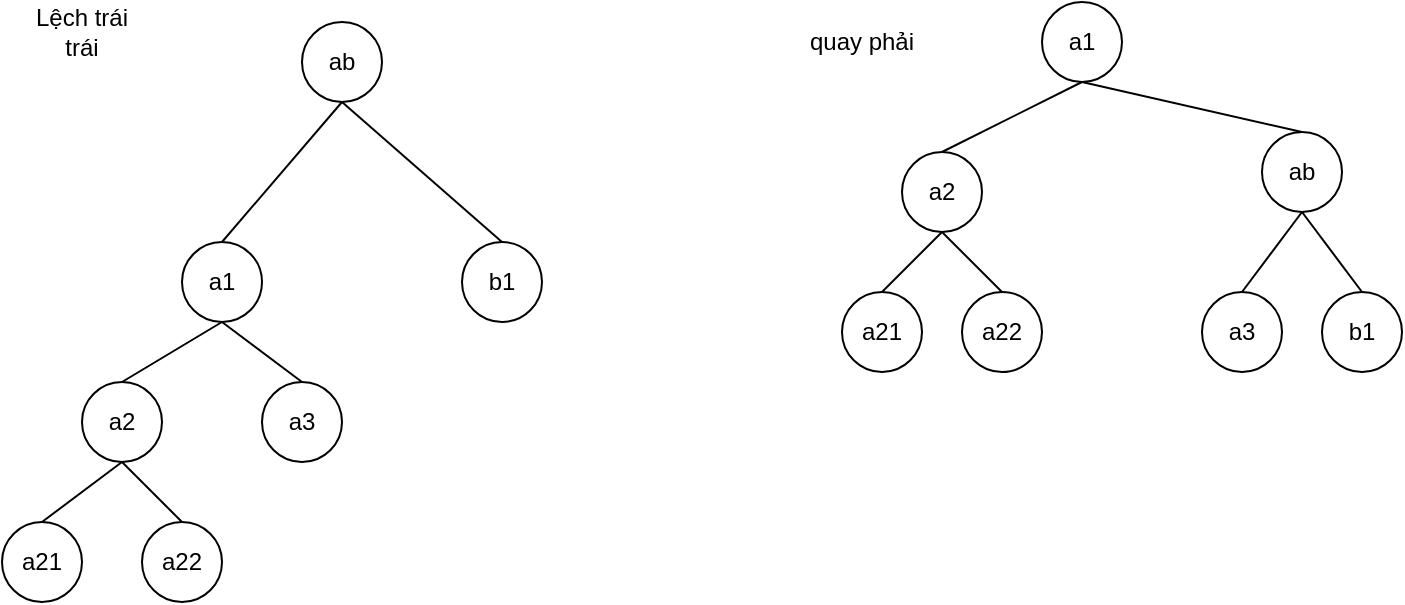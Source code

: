 <mxfile version="24.6.4" type="github">
  <diagram name="Trang-1" id="2DYWAN5hthaWt-I_ADUZ">
    <mxGraphModel dx="1880" dy="1126" grid="1" gridSize="10" guides="1" tooltips="1" connect="1" arrows="1" fold="1" page="0" pageScale="1" pageWidth="827" pageHeight="1169" math="0" shadow="0">
      <root>
        <mxCell id="0" />
        <mxCell id="1" parent="0" />
        <mxCell id="c82SJm1BQEb7knvldoy7-1" value="ab" style="ellipse;whiteSpace=wrap;html=1;aspect=fixed;" vertex="1" parent="1">
          <mxGeometry x="-110" y="-290" width="40" height="40" as="geometry" />
        </mxCell>
        <mxCell id="c82SJm1BQEb7knvldoy7-4" value="a1" style="ellipse;whiteSpace=wrap;html=1;aspect=fixed;" vertex="1" parent="1">
          <mxGeometry x="-170" y="-180" width="40" height="40" as="geometry" />
        </mxCell>
        <mxCell id="c82SJm1BQEb7knvldoy7-7" value="b1" style="ellipse;whiteSpace=wrap;html=1;aspect=fixed;" vertex="1" parent="1">
          <mxGeometry x="-30" y="-180" width="40" height="40" as="geometry" />
        </mxCell>
        <mxCell id="c82SJm1BQEb7knvldoy7-9" value="" style="endArrow=none;html=1;rounded=0;exitX=0.5;exitY=1;exitDx=0;exitDy=0;entryX=0.5;entryY=0;entryDx=0;entryDy=0;" edge="1" parent="1" source="c82SJm1BQEb7knvldoy7-1" target="c82SJm1BQEb7knvldoy7-7">
          <mxGeometry width="50" height="50" relative="1" as="geometry">
            <mxPoint x="-20" y="-130" as="sourcePoint" />
            <mxPoint x="30" y="-180" as="targetPoint" />
          </mxGeometry>
        </mxCell>
        <mxCell id="c82SJm1BQEb7knvldoy7-10" value="" style="endArrow=none;html=1;rounded=0;exitX=0.5;exitY=1;exitDx=0;exitDy=0;entryX=0.5;entryY=0;entryDx=0;entryDy=0;" edge="1" parent="1" source="c82SJm1BQEb7knvldoy7-1" target="c82SJm1BQEb7knvldoy7-4">
          <mxGeometry width="50" height="50" relative="1" as="geometry">
            <mxPoint x="-110" y="-230" as="sourcePoint" />
            <mxPoint x="-50" y="-140" as="targetPoint" />
          </mxGeometry>
        </mxCell>
        <mxCell id="c82SJm1BQEb7knvldoy7-11" value="a3" style="ellipse;whiteSpace=wrap;html=1;aspect=fixed;" vertex="1" parent="1">
          <mxGeometry x="-130" y="-110" width="40" height="40" as="geometry" />
        </mxCell>
        <mxCell id="c82SJm1BQEb7knvldoy7-12" value="a21" style="ellipse;whiteSpace=wrap;html=1;aspect=fixed;" vertex="1" parent="1">
          <mxGeometry x="-260" y="-40" width="40" height="40" as="geometry" />
        </mxCell>
        <mxCell id="c82SJm1BQEb7knvldoy7-13" value="a22" style="ellipse;whiteSpace=wrap;html=1;aspect=fixed;" vertex="1" parent="1">
          <mxGeometry x="-190" y="-40" width="40" height="40" as="geometry" />
        </mxCell>
        <mxCell id="c82SJm1BQEb7knvldoy7-14" value="" style="endArrow=none;html=1;rounded=0;entryX=0.5;entryY=0;entryDx=0;entryDy=0;exitX=0.5;exitY=1;exitDx=0;exitDy=0;" edge="1" source="c82SJm1BQEb7knvldoy7-17" target="c82SJm1BQEb7knvldoy7-13" parent="1">
          <mxGeometry width="50" height="50" relative="1" as="geometry">
            <mxPoint x="-110" y="-70" as="sourcePoint" />
            <mxPoint x="-40" y="10" as="targetPoint" />
          </mxGeometry>
        </mxCell>
        <mxCell id="c82SJm1BQEb7knvldoy7-15" value="" style="endArrow=none;html=1;rounded=0;entryX=0.5;entryY=0;entryDx=0;entryDy=0;exitX=0.5;exitY=1;exitDx=0;exitDy=0;" edge="1" source="c82SJm1BQEb7knvldoy7-17" target="c82SJm1BQEb7knvldoy7-12" parent="1">
          <mxGeometry width="50" height="50" relative="1" as="geometry">
            <mxPoint x="-120" y="-60" as="sourcePoint" />
            <mxPoint x="-120" y="50" as="targetPoint" />
          </mxGeometry>
        </mxCell>
        <mxCell id="c82SJm1BQEb7knvldoy7-16" value="" style="endArrow=none;html=1;rounded=0;exitX=0.5;exitY=1;exitDx=0;exitDy=0;entryX=0.5;entryY=0;entryDx=0;entryDy=0;" edge="1" parent="1" source="c82SJm1BQEb7knvldoy7-4" target="c82SJm1BQEb7knvldoy7-11">
          <mxGeometry width="50" height="50" relative="1" as="geometry">
            <mxPoint x="-80" y="-240" as="sourcePoint" />
            <mxPoint x="-140" y="-170" as="targetPoint" />
          </mxGeometry>
        </mxCell>
        <mxCell id="c82SJm1BQEb7knvldoy7-17" value="a2" style="ellipse;whiteSpace=wrap;html=1;aspect=fixed;" vertex="1" parent="1">
          <mxGeometry x="-220" y="-110" width="40" height="40" as="geometry" />
        </mxCell>
        <mxCell id="c82SJm1BQEb7knvldoy7-18" value="" style="endArrow=none;html=1;rounded=0;exitX=0.5;exitY=1;exitDx=0;exitDy=0;entryX=0.5;entryY=0;entryDx=0;entryDy=0;" edge="1" target="c82SJm1BQEb7knvldoy7-17" parent="1" source="c82SJm1BQEb7knvldoy7-4">
          <mxGeometry width="50" height="50" relative="1" as="geometry">
            <mxPoint x="-250" y="-125" as="sourcePoint" />
            <mxPoint x="-240" y="-155" as="targetPoint" />
          </mxGeometry>
        </mxCell>
        <mxCell id="c82SJm1BQEb7knvldoy7-20" value="Lệch trái trái" style="text;html=1;align=center;verticalAlign=middle;whiteSpace=wrap;rounded=0;" vertex="1" parent="1">
          <mxGeometry x="-250" y="-300" width="60" height="30" as="geometry" />
        </mxCell>
        <mxCell id="c82SJm1BQEb7knvldoy7-21" value="ab" style="ellipse;whiteSpace=wrap;html=1;aspect=fixed;" vertex="1" parent="1">
          <mxGeometry x="370" y="-235" width="40" height="40" as="geometry" />
        </mxCell>
        <mxCell id="c82SJm1BQEb7knvldoy7-22" value="a1" style="ellipse;whiteSpace=wrap;html=1;aspect=fixed;" vertex="1" parent="1">
          <mxGeometry x="260" y="-300" width="40" height="40" as="geometry" />
        </mxCell>
        <mxCell id="c82SJm1BQEb7knvldoy7-23" value="b1" style="ellipse;whiteSpace=wrap;html=1;aspect=fixed;" vertex="1" parent="1">
          <mxGeometry x="400" y="-155" width="40" height="40" as="geometry" />
        </mxCell>
        <mxCell id="c82SJm1BQEb7knvldoy7-24" value="" style="endArrow=none;html=1;rounded=0;exitX=0.5;exitY=1;exitDx=0;exitDy=0;entryX=0.5;entryY=0;entryDx=0;entryDy=0;" edge="1" parent="1" source="c82SJm1BQEb7knvldoy7-21" target="c82SJm1BQEb7knvldoy7-23">
          <mxGeometry width="50" height="50" relative="1" as="geometry">
            <mxPoint x="370" y="-125" as="sourcePoint" />
            <mxPoint x="420" y="-175" as="targetPoint" />
          </mxGeometry>
        </mxCell>
        <mxCell id="c82SJm1BQEb7knvldoy7-25" value="" style="endArrow=none;html=1;rounded=0;exitX=0.5;exitY=0;exitDx=0;exitDy=0;entryX=0.5;entryY=1;entryDx=0;entryDy=0;" edge="1" parent="1" source="c82SJm1BQEb7knvldoy7-21" target="c82SJm1BQEb7knvldoy7-22">
          <mxGeometry width="50" height="50" relative="1" as="geometry">
            <mxPoint x="280" y="-225" as="sourcePoint" />
            <mxPoint x="340" y="-135" as="targetPoint" />
          </mxGeometry>
        </mxCell>
        <mxCell id="c82SJm1BQEb7knvldoy7-26" value="a3" style="ellipse;whiteSpace=wrap;html=1;aspect=fixed;" vertex="1" parent="1">
          <mxGeometry x="340" y="-155" width="40" height="40" as="geometry" />
        </mxCell>
        <mxCell id="c82SJm1BQEb7knvldoy7-27" value="a21" style="ellipse;whiteSpace=wrap;html=1;aspect=fixed;" vertex="1" parent="1">
          <mxGeometry x="160" y="-155" width="40" height="40" as="geometry" />
        </mxCell>
        <mxCell id="c82SJm1BQEb7knvldoy7-28" value="a22" style="ellipse;whiteSpace=wrap;html=1;aspect=fixed;" vertex="1" parent="1">
          <mxGeometry x="220" y="-155" width="40" height="40" as="geometry" />
        </mxCell>
        <mxCell id="c82SJm1BQEb7knvldoy7-29" value="" style="endArrow=none;html=1;rounded=0;entryX=0.5;entryY=0;entryDx=0;entryDy=0;exitX=0.5;exitY=1;exitDx=0;exitDy=0;" edge="1" parent="1" source="c82SJm1BQEb7knvldoy7-32" target="c82SJm1BQEb7knvldoy7-28">
          <mxGeometry width="50" height="50" relative="1" as="geometry">
            <mxPoint x="280" y="-65" as="sourcePoint" />
            <mxPoint x="350" y="15" as="targetPoint" />
          </mxGeometry>
        </mxCell>
        <mxCell id="c82SJm1BQEb7knvldoy7-30" value="" style="endArrow=none;html=1;rounded=0;entryX=0.5;entryY=0;entryDx=0;entryDy=0;exitX=0.5;exitY=1;exitDx=0;exitDy=0;" edge="1" parent="1" source="c82SJm1BQEb7knvldoy7-32" target="c82SJm1BQEb7knvldoy7-27">
          <mxGeometry width="50" height="50" relative="1" as="geometry">
            <mxPoint x="270" y="-55" as="sourcePoint" />
            <mxPoint x="270" y="55" as="targetPoint" />
          </mxGeometry>
        </mxCell>
        <mxCell id="c82SJm1BQEb7knvldoy7-31" value="" style="endArrow=none;html=1;rounded=0;exitX=0.5;exitY=1;exitDx=0;exitDy=0;entryX=0.5;entryY=0;entryDx=0;entryDy=0;" edge="1" parent="1" source="c82SJm1BQEb7knvldoy7-21" target="c82SJm1BQEb7knvldoy7-26">
          <mxGeometry width="50" height="50" relative="1" as="geometry">
            <mxPoint x="310" y="-235" as="sourcePoint" />
            <mxPoint x="250" y="-165" as="targetPoint" />
          </mxGeometry>
        </mxCell>
        <mxCell id="c82SJm1BQEb7knvldoy7-32" value="a2" style="ellipse;whiteSpace=wrap;html=1;aspect=fixed;" vertex="1" parent="1">
          <mxGeometry x="190" y="-225" width="40" height="40" as="geometry" />
        </mxCell>
        <mxCell id="c82SJm1BQEb7knvldoy7-33" value="" style="endArrow=none;html=1;rounded=0;exitX=0.5;exitY=1;exitDx=0;exitDy=0;entryX=0.5;entryY=0;entryDx=0;entryDy=0;" edge="1" parent="1" source="c82SJm1BQEb7knvldoy7-22" target="c82SJm1BQEb7knvldoy7-32">
          <mxGeometry width="50" height="50" relative="1" as="geometry">
            <mxPoint x="140" y="-120" as="sourcePoint" />
            <mxPoint x="150" y="-150" as="targetPoint" />
          </mxGeometry>
        </mxCell>
        <mxCell id="c82SJm1BQEb7knvldoy7-34" value="quay phải" style="text;html=1;align=center;verticalAlign=middle;whiteSpace=wrap;rounded=0;" vertex="1" parent="1">
          <mxGeometry x="140" y="-295" width="60" height="30" as="geometry" />
        </mxCell>
      </root>
    </mxGraphModel>
  </diagram>
</mxfile>
